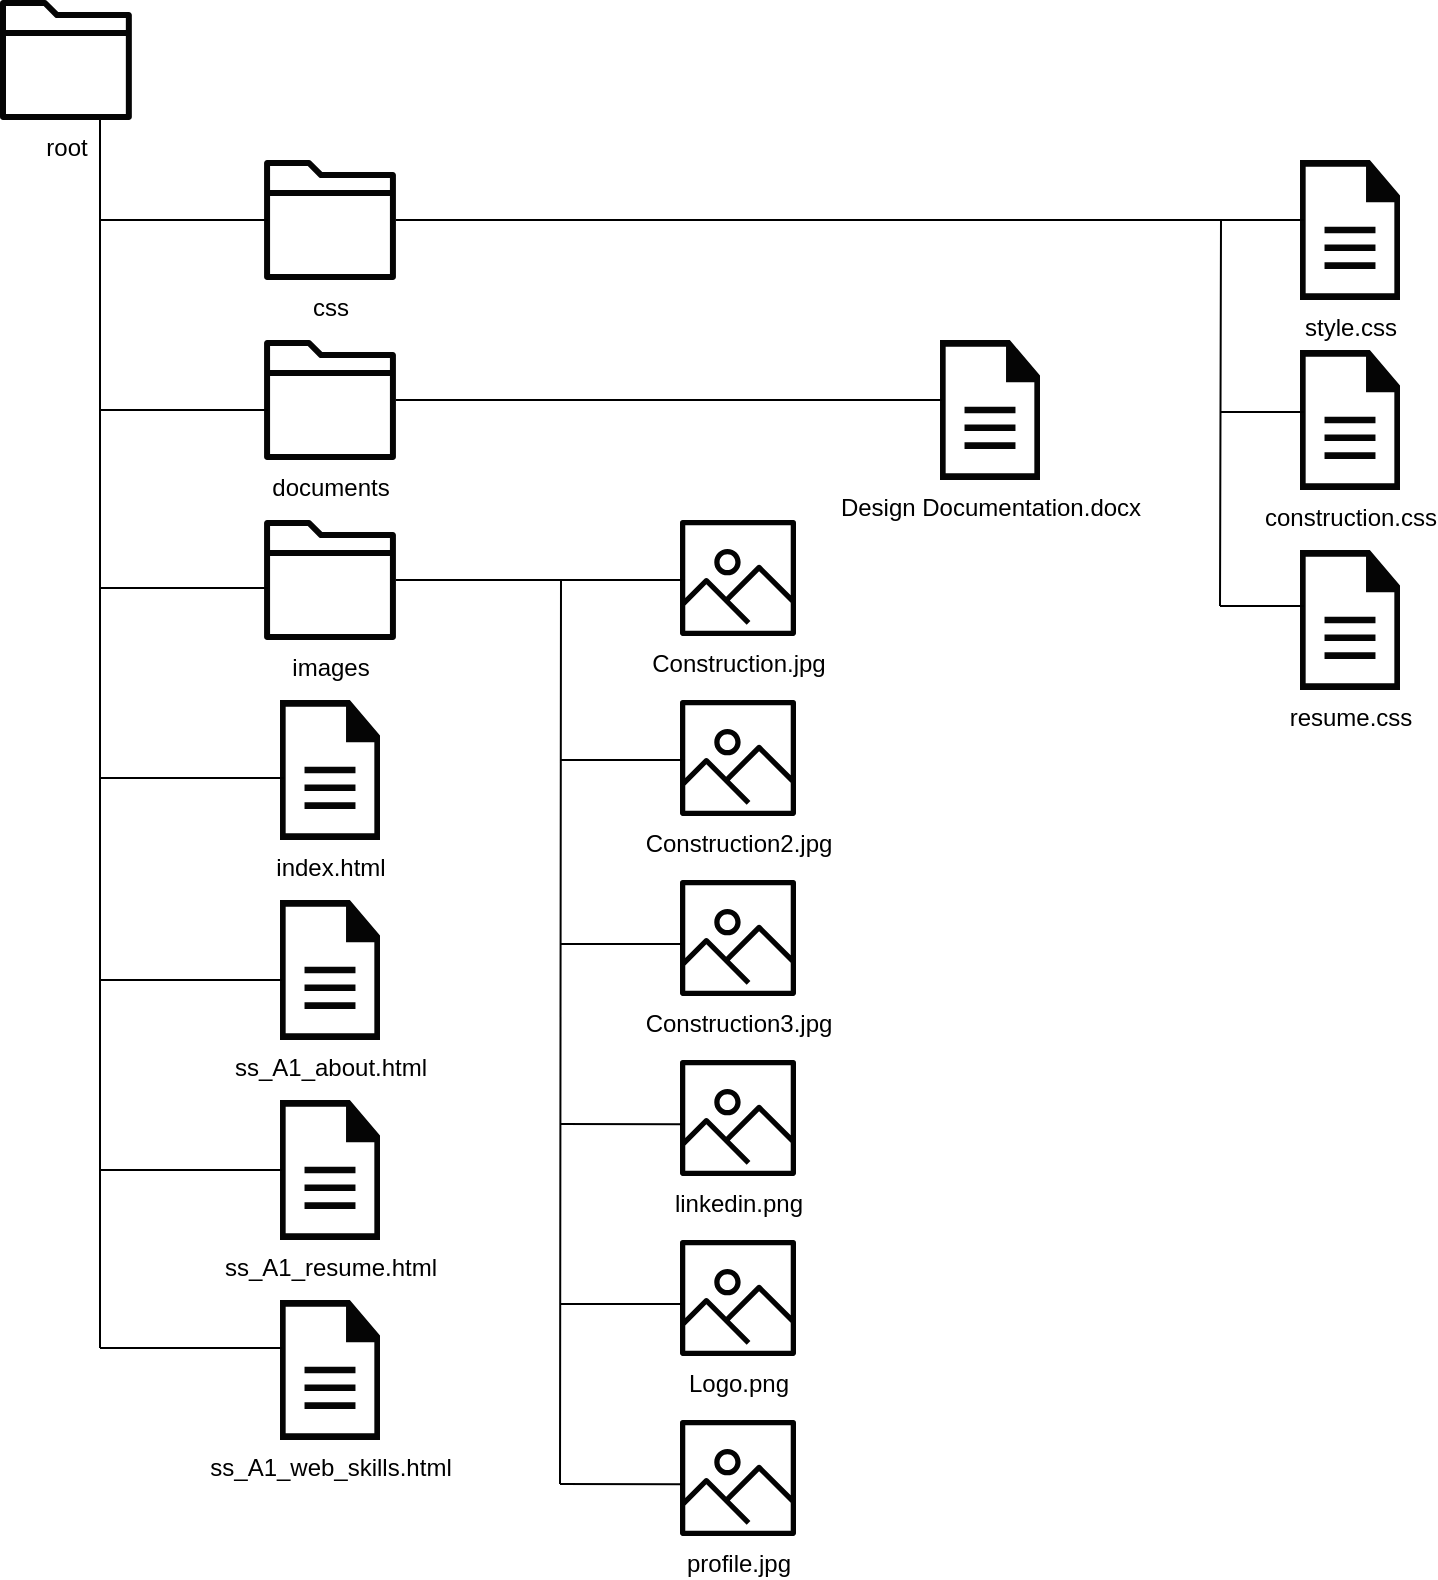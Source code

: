 <mxfile version="24.2.1" type="device">
  <diagram name="Page-1" id="LSVUokwyKo00TRgDu8mJ">
    <mxGraphModel dx="1016" dy="940" grid="1" gridSize="10" guides="1" tooltips="1" connect="1" arrows="1" fold="1" page="1" pageScale="1" pageWidth="1169" pageHeight="827" math="0" shadow="0">
      <root>
        <mxCell id="0" />
        <mxCell id="1" parent="0" />
        <mxCell id="I8Ql2MuUo-6YVxlQ8j8f-34" style="edgeStyle=orthogonalEdgeStyle;rounded=0;orthogonalLoop=1;jettySize=auto;html=1;endArrow=none;endFill=0;" edge="1" parent="1" source="I8Ql2MuUo-6YVxlQ8j8f-1">
          <mxGeometry relative="1" as="geometry">
            <mxPoint x="90" y="704" as="targetPoint" />
            <Array as="points">
              <mxPoint x="90" y="117" />
            </Array>
          </mxGeometry>
        </mxCell>
        <mxCell id="I8Ql2MuUo-6YVxlQ8j8f-1" value="root" style="sketch=0;outlineConnect=0;fontColor=default;gradientColor=none;fillColor=#050505;strokeColor=none;dashed=0;verticalLabelPosition=bottom;verticalAlign=top;align=center;html=1;fontSize=12;fontStyle=0;aspect=fixed;pointerEvents=1;shape=mxgraph.aws4.folder;shadow=0;fontFamily=Helvetica;" vertex="1" parent="1">
          <mxGeometry x="40" y="30" width="65.92" height="60" as="geometry" />
        </mxCell>
        <mxCell id="I8Ql2MuUo-6YVxlQ8j8f-2" value="&lt;div&gt;index.html&lt;/div&gt;" style="sketch=0;pointerEvents=1;shadow=0;dashed=0;html=1;strokeColor=none;fillColor=#050505;labelPosition=center;verticalLabelPosition=bottom;verticalAlign=top;outlineConnect=0;align=center;shape=mxgraph.office.concepts.document;fontFamily=Helvetica;fontSize=12;fontColor=default;" vertex="1" parent="1">
          <mxGeometry x="180" y="380" width="50" height="70" as="geometry" />
        </mxCell>
        <mxCell id="I8Ql2MuUo-6YVxlQ8j8f-3" value="&lt;div&gt;ss_A1_about.html&lt;/div&gt;" style="sketch=0;pointerEvents=1;shadow=0;dashed=0;html=1;strokeColor=none;fillColor=#050505;labelPosition=center;verticalLabelPosition=bottom;verticalAlign=top;outlineConnect=0;align=center;shape=mxgraph.office.concepts.document;fontFamily=Helvetica;fontSize=12;fontColor=default;" vertex="1" parent="1">
          <mxGeometry x="180" y="480" width="50" height="70" as="geometry" />
        </mxCell>
        <mxCell id="I8Ql2MuUo-6YVxlQ8j8f-4" value="&lt;div&gt;ss_A1_resume.html&lt;/div&gt;" style="sketch=0;pointerEvents=1;shadow=0;dashed=0;html=1;strokeColor=none;fillColor=#050505;labelPosition=center;verticalLabelPosition=bottom;verticalAlign=top;outlineConnect=0;align=center;shape=mxgraph.office.concepts.document;fontFamily=Helvetica;fontSize=12;fontColor=default;" vertex="1" parent="1">
          <mxGeometry x="180" y="580" width="50" height="70" as="geometry" />
        </mxCell>
        <mxCell id="I8Ql2MuUo-6YVxlQ8j8f-5" value="ss_A1_web_skills.html" style="sketch=0;pointerEvents=1;shadow=0;dashed=0;html=1;strokeColor=none;fillColor=#050505;labelPosition=center;verticalLabelPosition=bottom;verticalAlign=top;outlineConnect=0;align=center;shape=mxgraph.office.concepts.document;fontFamily=Helvetica;fontSize=12;fontColor=default;" vertex="1" parent="1">
          <mxGeometry x="180" y="680" width="50" height="70" as="geometry" />
        </mxCell>
        <mxCell id="I8Ql2MuUo-6YVxlQ8j8f-21" style="edgeStyle=orthogonalEdgeStyle;rounded=0;orthogonalLoop=1;jettySize=auto;html=1;endArrow=none;endFill=0;" edge="1" parent="1" source="I8Ql2MuUo-6YVxlQ8j8f-6">
          <mxGeometry relative="1" as="geometry">
            <mxPoint x="650" y="333" as="targetPoint" />
          </mxGeometry>
        </mxCell>
        <mxCell id="I8Ql2MuUo-6YVxlQ8j8f-6" value="css" style="sketch=0;outlineConnect=0;fontColor=default;gradientColor=none;fillColor=#050505;strokeColor=none;dashed=0;verticalLabelPosition=bottom;verticalAlign=top;align=center;html=1;fontSize=12;fontStyle=0;aspect=fixed;pointerEvents=1;shape=mxgraph.aws4.folder;shadow=0;fontFamily=Helvetica;" vertex="1" parent="1">
          <mxGeometry x="172.04" y="110" width="65.92" height="60" as="geometry" />
        </mxCell>
        <mxCell id="I8Ql2MuUo-6YVxlQ8j8f-7" value="documents" style="sketch=0;outlineConnect=0;fontColor=default;gradientColor=none;fillColor=#050505;strokeColor=none;dashed=0;verticalLabelPosition=bottom;verticalAlign=top;align=center;html=1;fontSize=12;fontStyle=0;aspect=fixed;pointerEvents=1;shape=mxgraph.aws4.folder;shadow=0;fontFamily=Helvetica;" vertex="1" parent="1">
          <mxGeometry x="172.04" y="200" width="65.92" height="60" as="geometry" />
        </mxCell>
        <mxCell id="I8Ql2MuUo-6YVxlQ8j8f-18" style="edgeStyle=orthogonalEdgeStyle;rounded=0;orthogonalLoop=1;jettySize=auto;html=1;endArrow=none;endFill=0;" edge="1" parent="1" source="I8Ql2MuUo-6YVxlQ8j8f-8">
          <mxGeometry relative="1" as="geometry">
            <mxPoint x="320" y="772" as="targetPoint" />
          </mxGeometry>
        </mxCell>
        <mxCell id="I8Ql2MuUo-6YVxlQ8j8f-8" value="images" style="sketch=0;outlineConnect=0;fontColor=default;gradientColor=none;fillColor=#050505;strokeColor=none;dashed=0;verticalLabelPosition=bottom;verticalAlign=top;align=center;html=1;fontSize=12;fontStyle=0;aspect=fixed;pointerEvents=1;shape=mxgraph.aws4.folder;shadow=0;fontFamily=Helvetica;" vertex="1" parent="1">
          <mxGeometry x="172.04" y="290" width="65.92" height="60" as="geometry" />
        </mxCell>
        <mxCell id="I8Ql2MuUo-6YVxlQ8j8f-9" value="style.css" style="sketch=0;pointerEvents=1;shadow=0;dashed=0;html=1;strokeColor=none;fillColor=#050505;labelPosition=center;verticalLabelPosition=bottom;verticalAlign=top;outlineConnect=0;align=center;shape=mxgraph.office.concepts.document;" vertex="1" parent="1">
          <mxGeometry x="690" y="110" width="50" height="70" as="geometry" />
        </mxCell>
        <mxCell id="I8Ql2MuUo-6YVxlQ8j8f-10" value="construction.css" style="sketch=0;pointerEvents=1;shadow=0;dashed=0;html=1;strokeColor=none;fillColor=#050505;labelPosition=center;verticalLabelPosition=bottom;verticalAlign=top;outlineConnect=0;align=center;shape=mxgraph.office.concepts.document;fontFamily=Helvetica;fontSize=12;fontColor=default;" vertex="1" parent="1">
          <mxGeometry x="690" y="205" width="50" height="70" as="geometry" />
        </mxCell>
        <mxCell id="I8Ql2MuUo-6YVxlQ8j8f-11" value="resume.css" style="sketch=0;pointerEvents=1;shadow=0;dashed=0;html=1;strokeColor=none;fillColor=#050505;labelPosition=center;verticalLabelPosition=bottom;verticalAlign=top;outlineConnect=0;align=center;shape=mxgraph.office.concepts.document;fontFamily=Helvetica;fontSize=12;fontColor=default;" vertex="1" parent="1">
          <mxGeometry x="690" y="305" width="50" height="70" as="geometry" />
        </mxCell>
        <mxCell id="I8Ql2MuUo-6YVxlQ8j8f-12" value="&lt;div&gt;Construction.jpg&lt;/div&gt;" style="sketch=0;outlineConnect=0;dashed=0;verticalLabelPosition=bottom;verticalAlign=top;align=center;html=1;fontSize=12;fontStyle=0;aspect=fixed;pointerEvents=1;shape=mxgraph.aws4.container_registry_image;fillColor=#030303;gradientColor=none;strokeColor=#666666;" vertex="1" parent="1">
          <mxGeometry x="380" y="290" width="58" height="58" as="geometry" />
        </mxCell>
        <mxCell id="I8Ql2MuUo-6YVxlQ8j8f-13" value="&lt;div&gt;Construction2.jpg&lt;/div&gt;" style="sketch=0;outlineConnect=0;dashed=0;verticalLabelPosition=bottom;verticalAlign=top;align=center;html=1;fontSize=12;fontStyle=0;aspect=fixed;pointerEvents=1;shape=mxgraph.aws4.container_registry_image;fillColor=#030303;gradientColor=none;strokeColor=#666666;" vertex="1" parent="1">
          <mxGeometry x="380" y="380" width="58" height="58" as="geometry" />
        </mxCell>
        <mxCell id="I8Ql2MuUo-6YVxlQ8j8f-14" value="&lt;div&gt;Construction3.jpg&lt;/div&gt;" style="sketch=0;outlineConnect=0;dashed=0;verticalLabelPosition=bottom;verticalAlign=top;align=center;html=1;fontSize=12;fontStyle=0;aspect=fixed;pointerEvents=1;shape=mxgraph.aws4.container_registry_image;fillColor=#030303;gradientColor=none;strokeColor=#666666;" vertex="1" parent="1">
          <mxGeometry x="380" y="470" width="58" height="58" as="geometry" />
        </mxCell>
        <mxCell id="I8Ql2MuUo-6YVxlQ8j8f-15" value="linkedin.png" style="sketch=0;outlineConnect=0;dashed=0;verticalLabelPosition=bottom;verticalAlign=top;align=center;html=1;fontSize=12;fontStyle=0;aspect=fixed;pointerEvents=1;shape=mxgraph.aws4.container_registry_image;fillColor=#030303;gradientColor=none;strokeColor=#666666;" vertex="1" parent="1">
          <mxGeometry x="380" y="560" width="58" height="58" as="geometry" />
        </mxCell>
        <mxCell id="I8Ql2MuUo-6YVxlQ8j8f-16" value="Logo.png" style="sketch=0;outlineConnect=0;dashed=0;verticalLabelPosition=bottom;verticalAlign=top;align=center;html=1;fontSize=12;fontStyle=0;aspect=fixed;pointerEvents=1;shape=mxgraph.aws4.container_registry_image;fillColor=#030303;gradientColor=none;strokeColor=#666666;" vertex="1" parent="1">
          <mxGeometry x="380" y="650" width="58" height="58" as="geometry" />
        </mxCell>
        <mxCell id="I8Ql2MuUo-6YVxlQ8j8f-17" value="profile.jpg" style="sketch=0;outlineConnect=0;dashed=0;verticalLabelPosition=bottom;verticalAlign=top;align=center;html=1;fontSize=12;fontStyle=0;aspect=fixed;pointerEvents=1;shape=mxgraph.aws4.container_registry_image;fillColor=#030303;gradientColor=none;strokeColor=#666666;" vertex="1" parent="1">
          <mxGeometry x="380" y="740" width="58" height="58" as="geometry" />
        </mxCell>
        <mxCell id="I8Ql2MuUo-6YVxlQ8j8f-19" value="Design Documentation.docx" style="sketch=0;pointerEvents=1;shadow=0;dashed=0;html=1;strokeColor=none;fillColor=#050505;labelPosition=center;verticalLabelPosition=bottom;verticalAlign=top;outlineConnect=0;align=center;shape=mxgraph.office.concepts.document;" vertex="1" parent="1">
          <mxGeometry x="510" y="200" width="50" height="70" as="geometry" />
        </mxCell>
        <mxCell id="I8Ql2MuUo-6YVxlQ8j8f-20" style="edgeStyle=orthogonalEdgeStyle;rounded=0;orthogonalLoop=1;jettySize=auto;html=1;endArrow=none;endFill=0;" edge="1" parent="1" source="I8Ql2MuUo-6YVxlQ8j8f-7">
          <mxGeometry relative="1" as="geometry">
            <mxPoint x="511" y="230" as="targetPoint" />
          </mxGeometry>
        </mxCell>
        <mxCell id="I8Ql2MuUo-6YVxlQ8j8f-22" value="" style="endArrow=none;html=1;rounded=0;" edge="1" parent="1">
          <mxGeometry width="50" height="50" relative="1" as="geometry">
            <mxPoint x="650" y="140" as="sourcePoint" />
            <mxPoint x="692" y="140" as="targetPoint" />
          </mxGeometry>
        </mxCell>
        <mxCell id="I8Ql2MuUo-6YVxlQ8j8f-23" value="" style="endArrow=none;html=1;rounded=0;" edge="1" parent="1">
          <mxGeometry width="50" height="50" relative="1" as="geometry">
            <mxPoint x="650" y="236" as="sourcePoint" />
            <mxPoint x="692" y="236" as="targetPoint" />
          </mxGeometry>
        </mxCell>
        <mxCell id="I8Ql2MuUo-6YVxlQ8j8f-24" value="" style="endArrow=none;html=1;rounded=0;" edge="1" parent="1">
          <mxGeometry width="50" height="50" relative="1" as="geometry">
            <mxPoint x="650" y="333" as="sourcePoint" />
            <mxPoint x="692" y="333" as="targetPoint" />
          </mxGeometry>
        </mxCell>
        <mxCell id="I8Ql2MuUo-6YVxlQ8j8f-25" value="" style="endArrow=none;html=1;rounded=0;" edge="1" parent="1">
          <mxGeometry width="50" height="50" relative="1" as="geometry">
            <mxPoint x="320" y="319.95" as="sourcePoint" />
            <mxPoint x="381" y="320" as="targetPoint" />
          </mxGeometry>
        </mxCell>
        <mxCell id="I8Ql2MuUo-6YVxlQ8j8f-26" value="" style="endArrow=none;html=1;rounded=0;" edge="1" parent="1">
          <mxGeometry width="50" height="50" relative="1" as="geometry">
            <mxPoint x="320" y="410.0" as="sourcePoint" />
            <mxPoint x="381" y="410.05" as="targetPoint" />
          </mxGeometry>
        </mxCell>
        <mxCell id="I8Ql2MuUo-6YVxlQ8j8f-30" value="" style="endArrow=none;html=1;rounded=0;" edge="1" parent="1">
          <mxGeometry width="50" height="50" relative="1" as="geometry">
            <mxPoint x="320" y="502.0" as="sourcePoint" />
            <mxPoint x="381" y="502.05" as="targetPoint" />
          </mxGeometry>
        </mxCell>
        <mxCell id="I8Ql2MuUo-6YVxlQ8j8f-31" value="" style="endArrow=none;html=1;rounded=0;" edge="1" parent="1">
          <mxGeometry width="50" height="50" relative="1" as="geometry">
            <mxPoint x="320" y="592.05" as="sourcePoint" />
            <mxPoint x="381" y="592.1" as="targetPoint" />
          </mxGeometry>
        </mxCell>
        <mxCell id="I8Ql2MuUo-6YVxlQ8j8f-32" value="" style="endArrow=none;html=1;rounded=0;" edge="1" parent="1">
          <mxGeometry width="50" height="50" relative="1" as="geometry">
            <mxPoint x="320" y="682" as="sourcePoint" />
            <mxPoint x="381" y="682.05" as="targetPoint" />
          </mxGeometry>
        </mxCell>
        <mxCell id="I8Ql2MuUo-6YVxlQ8j8f-33" value="" style="endArrow=none;html=1;rounded=0;" edge="1" parent="1">
          <mxGeometry width="50" height="50" relative="1" as="geometry">
            <mxPoint x="320" y="772.05" as="sourcePoint" />
            <mxPoint x="381" y="772.1" as="targetPoint" />
          </mxGeometry>
        </mxCell>
        <mxCell id="I8Ql2MuUo-6YVxlQ8j8f-35" value="" style="endArrow=none;html=1;rounded=0;" edge="1" parent="1">
          <mxGeometry width="50" height="50" relative="1" as="geometry">
            <mxPoint x="90" y="140" as="sourcePoint" />
            <mxPoint x="174" y="140" as="targetPoint" />
          </mxGeometry>
        </mxCell>
        <mxCell id="I8Ql2MuUo-6YVxlQ8j8f-36" value="" style="endArrow=none;html=1;rounded=0;" edge="1" parent="1">
          <mxGeometry width="50" height="50" relative="1" as="geometry">
            <mxPoint x="90" y="235" as="sourcePoint" />
            <mxPoint x="174" y="235" as="targetPoint" />
          </mxGeometry>
        </mxCell>
        <mxCell id="I8Ql2MuUo-6YVxlQ8j8f-37" value="" style="endArrow=none;html=1;rounded=0;" edge="1" parent="1">
          <mxGeometry width="50" height="50" relative="1" as="geometry">
            <mxPoint x="90.0" y="324" as="sourcePoint" />
            <mxPoint x="174" y="324" as="targetPoint" />
          </mxGeometry>
        </mxCell>
        <mxCell id="I8Ql2MuUo-6YVxlQ8j8f-38" value="" style="endArrow=none;html=1;rounded=0;" edge="1" parent="1">
          <mxGeometry width="50" height="50" relative="1" as="geometry">
            <mxPoint x="90.0" y="419" as="sourcePoint" />
            <mxPoint x="182" y="419" as="targetPoint" />
          </mxGeometry>
        </mxCell>
        <mxCell id="I8Ql2MuUo-6YVxlQ8j8f-39" value="" style="endArrow=none;html=1;rounded=0;" edge="1" parent="1">
          <mxGeometry width="50" height="50" relative="1" as="geometry">
            <mxPoint x="90.0" y="520" as="sourcePoint" />
            <mxPoint x="181" y="520" as="targetPoint" />
          </mxGeometry>
        </mxCell>
        <mxCell id="I8Ql2MuUo-6YVxlQ8j8f-40" value="" style="endArrow=none;html=1;rounded=0;" edge="1" parent="1">
          <mxGeometry width="50" height="50" relative="1" as="geometry">
            <mxPoint x="90.0" y="615" as="sourcePoint" />
            <mxPoint x="181" y="615" as="targetPoint" />
          </mxGeometry>
        </mxCell>
        <mxCell id="I8Ql2MuUo-6YVxlQ8j8f-41" value="" style="endArrow=none;html=1;rounded=0;" edge="1" parent="1">
          <mxGeometry width="50" height="50" relative="1" as="geometry">
            <mxPoint x="90.0" y="704" as="sourcePoint" />
            <mxPoint x="181" y="704" as="targetPoint" />
          </mxGeometry>
        </mxCell>
      </root>
    </mxGraphModel>
  </diagram>
</mxfile>
